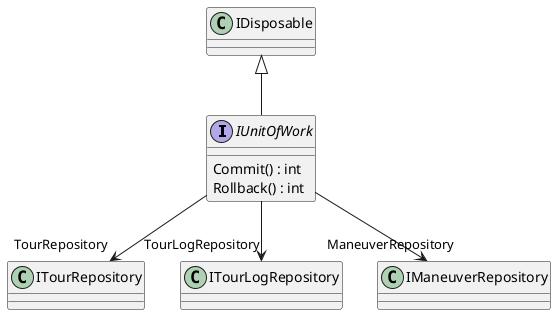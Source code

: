 @startuml
interface IUnitOfWork {
    Commit() : int
    Rollback() : int
}
IDisposable <|-- IUnitOfWork
IUnitOfWork --> "TourRepository" ITourRepository
IUnitOfWork --> "TourLogRepository" ITourLogRepository
IUnitOfWork --> "ManeuverRepository" IManeuverRepository
@enduml

